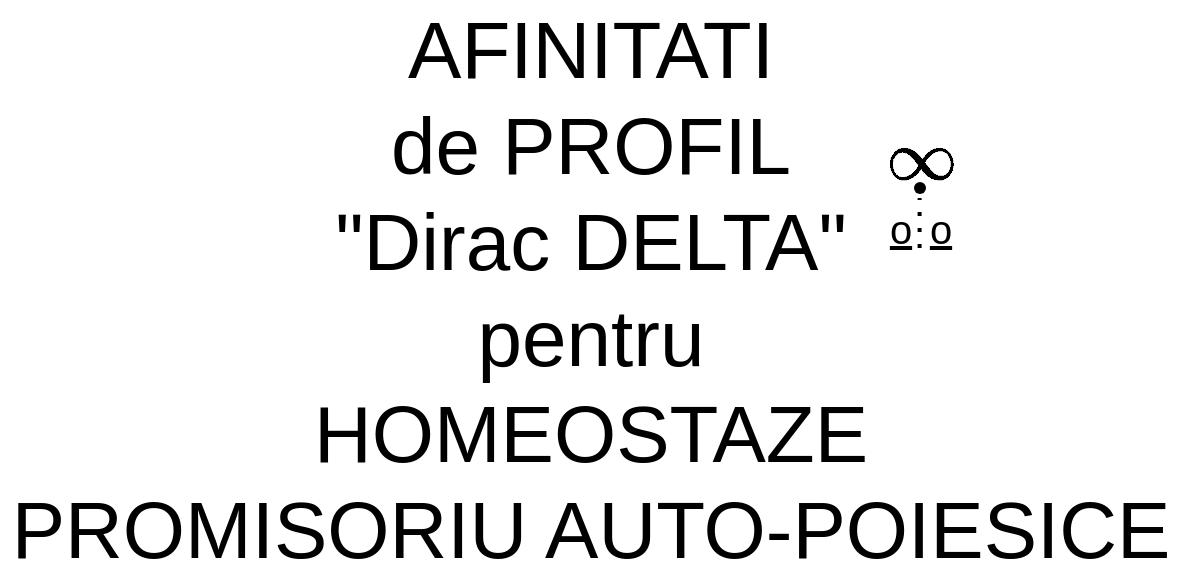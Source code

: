 <mxfile version="17.4.5" type="github">
  <diagram id="WJgSpGHogj0AdVicWlB5" name="Page-1">
    <mxGraphModel dx="428" dy="463" grid="1" gridSize="10" guides="1" tooltips="1" connect="1" arrows="1" fold="1" page="1" pageScale="1" pageWidth="850" pageHeight="1100" math="1" shadow="0">
      <root>
        <mxCell id="0" />
        <mxCell id="1" parent="0" />
        <mxCell id="YHDf70_otKDTlN83iNuv-1" value="&lt;font style=&quot;font-size: 40px&quot;&gt;AFINITATI&lt;br&gt;de PROFIL&lt;br&gt;&quot;Dirac DELTA&quot;&lt;br&gt;pentru&lt;br&gt;HOMEOSTAZE&lt;br&gt;PROMISORIU AUTO-POIESICE&lt;br&gt;&lt;/font&gt;" style="text;html=1;align=center;verticalAlign=middle;resizable=0;points=[];autosize=1;strokeColor=none;fillColor=none;" vertex="1" parent="1">
          <mxGeometry x="85" y="220" width="590" height="150" as="geometry" />
        </mxCell>
        <mxCell id="YHDf70_otKDTlN83iNuv-2" value="&lt;font style=&quot;font-size: 30px&quot;&gt;$$\infty$$&lt;/font&gt;" style="text;html=1;align=center;verticalAlign=middle;resizable=0;points=[];autosize=1;strokeColor=none;fillColor=none;fontSize=40;" vertex="1" parent="1">
          <mxGeometry x="470" y="200" width="150" height="60" as="geometry" />
        </mxCell>
        <mxCell id="YHDf70_otKDTlN83iNuv-3" value="" style="shape=waypoint;sketch=0;fillStyle=solid;size=6;pointerEvents=1;points=[];fillColor=none;resizable=0;rotatable=0;perimeter=centerPerimeter;snapToPoint=1;fontSize=20;" vertex="1" parent="1">
          <mxGeometry x="525" y="225" width="40" height="40" as="geometry" />
        </mxCell>
        <mxCell id="YHDf70_otKDTlN83iNuv-4" value="" style="endArrow=none;dashed=1;html=1;dashPattern=1 3;strokeWidth=2;rounded=0;fontSize=20;entryX=0.578;entryY=0.997;entryDx=0;entryDy=0;entryPerimeter=0;" edge="1" parent="1">
          <mxGeometry width="50" height="50" relative="1" as="geometry">
            <mxPoint x="544.8" y="275" as="sourcePoint" />
            <mxPoint x="544.8" y="250" as="targetPoint" />
          </mxGeometry>
        </mxCell>
        <mxCell id="YHDf70_otKDTlN83iNuv-5" value="&lt;u&gt;o&lt;/u&gt;" style="text;html=1;align=center;verticalAlign=middle;resizable=0;points=[];autosize=1;strokeColor=none;fillColor=none;fontSize=20;" vertex="1" parent="1">
          <mxGeometry x="520" y="250" width="30" height="30" as="geometry" />
        </mxCell>
        <mxCell id="YHDf70_otKDTlN83iNuv-6" value="&lt;u&gt;o&lt;/u&gt;" style="text;html=1;align=center;verticalAlign=middle;resizable=0;points=[];autosize=1;strokeColor=none;fillColor=none;fontSize=20;" vertex="1" parent="1">
          <mxGeometry x="540" y="250" width="30" height="30" as="geometry" />
        </mxCell>
      </root>
    </mxGraphModel>
  </diagram>
</mxfile>
